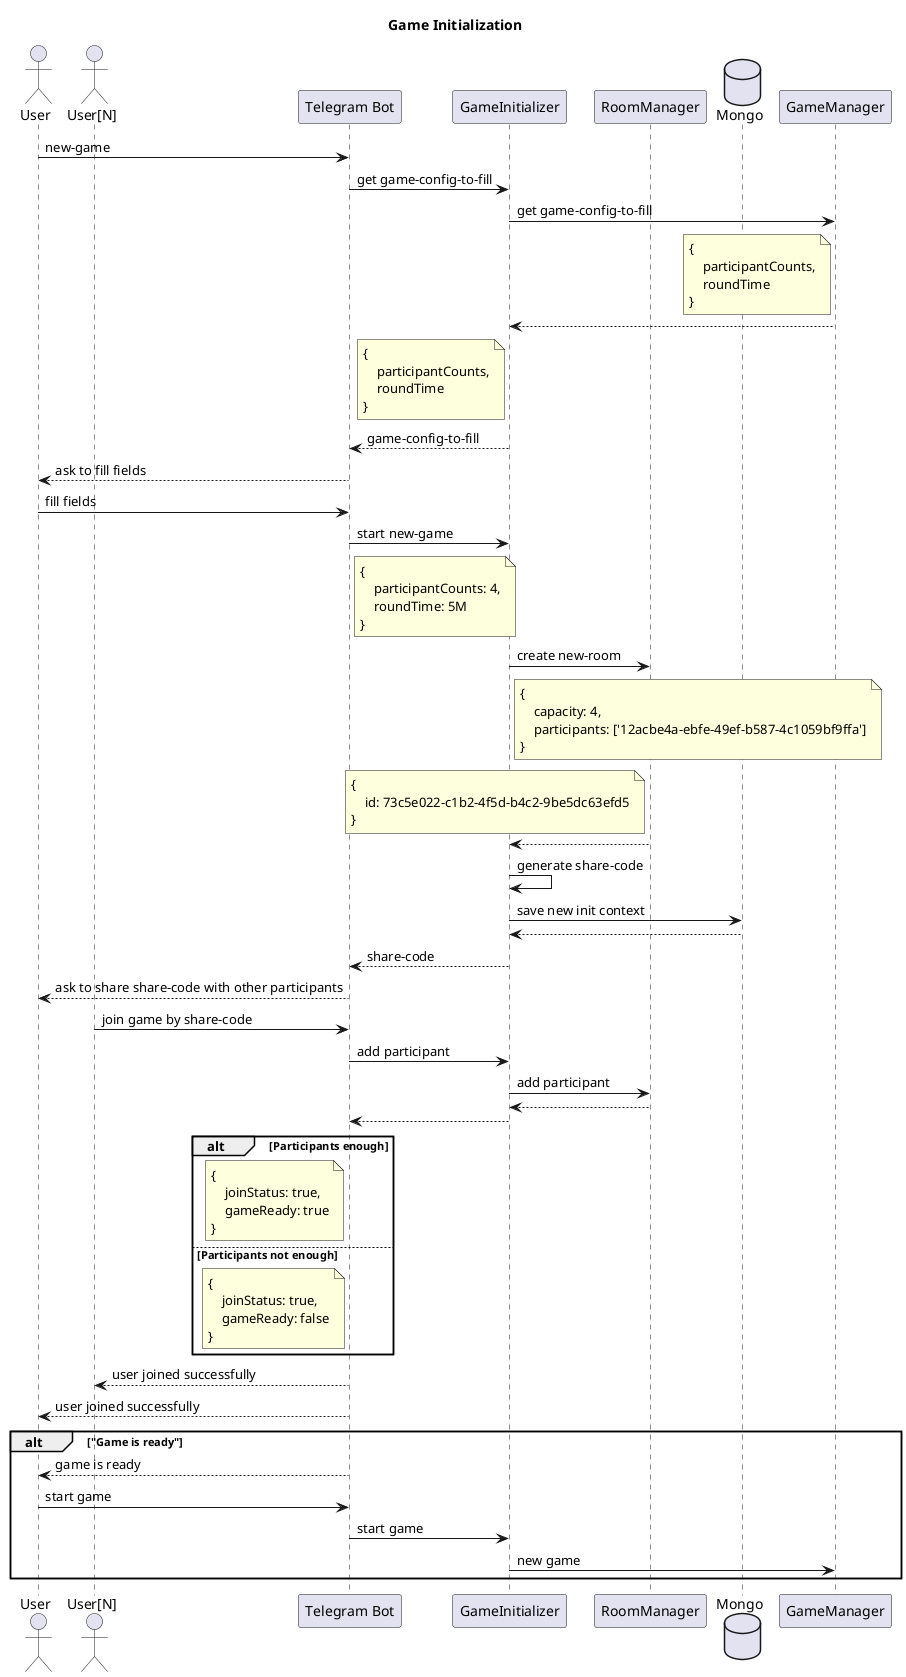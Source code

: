 @startuml

title Game Initialization

actor User as u
actor "User[N]" as u2
participant "Telegram Bot" as tb
participant GameInitializer as gi
participant RoomManager as rm
database Mongo as db
participant GameManager as gm

u -> tb: new-game
tb -> gi: get game-config-to-fill
gi -> gm: get game-config-to-fill
note left gm
{
    participantCounts,
    roundTime
}
end note
gm --> gi
note left gi
{
    participantCounts,
    roundTime
}
end note
gi --> tb: game-config-to-fill
tb --> u: ask to fill fields

u -> tb: fill fields
tb -> gi: start new-game
note right tb
{
    participantCounts: 4,
    roundTime: 5M
}
end note
gi -> rm: create new-room
note right gi
{
    capacity: 4,
    participants: ['12acbe4a-ebfe-49ef-b587-4c1059bf9ffa']
}
end note
note left rm
{
    id: 73c5e022-c1b2-4f5d-b4c2-9be5dc63efd5
}
end note
rm --> gi
gi -> gi: generate share-code
gi -> db: save new init context
db --> gi

gi --> tb: share-code

tb --> u: ask to share share-code with other participants

u2 -> tb: join game by share-code
tb -> gi: add participant
gi -> rm: add participant
rm --> gi
gi --> tb:
alt Participants enough

    note left tb
    {
        joinStatus: true,
        gameReady: true
    }
    end note

else Participants not enough
    note left tb
    {
        joinStatus: true,
        gameReady: false
    }
    end note
end
    tb --> u2: user joined successfully
    tb --> u: user joined successfully
alt "Game is ready"
    tb --> u: game is ready
    u -> tb: start game
    tb -> gi: start game
    gi -> gm: new game
end
@enduml